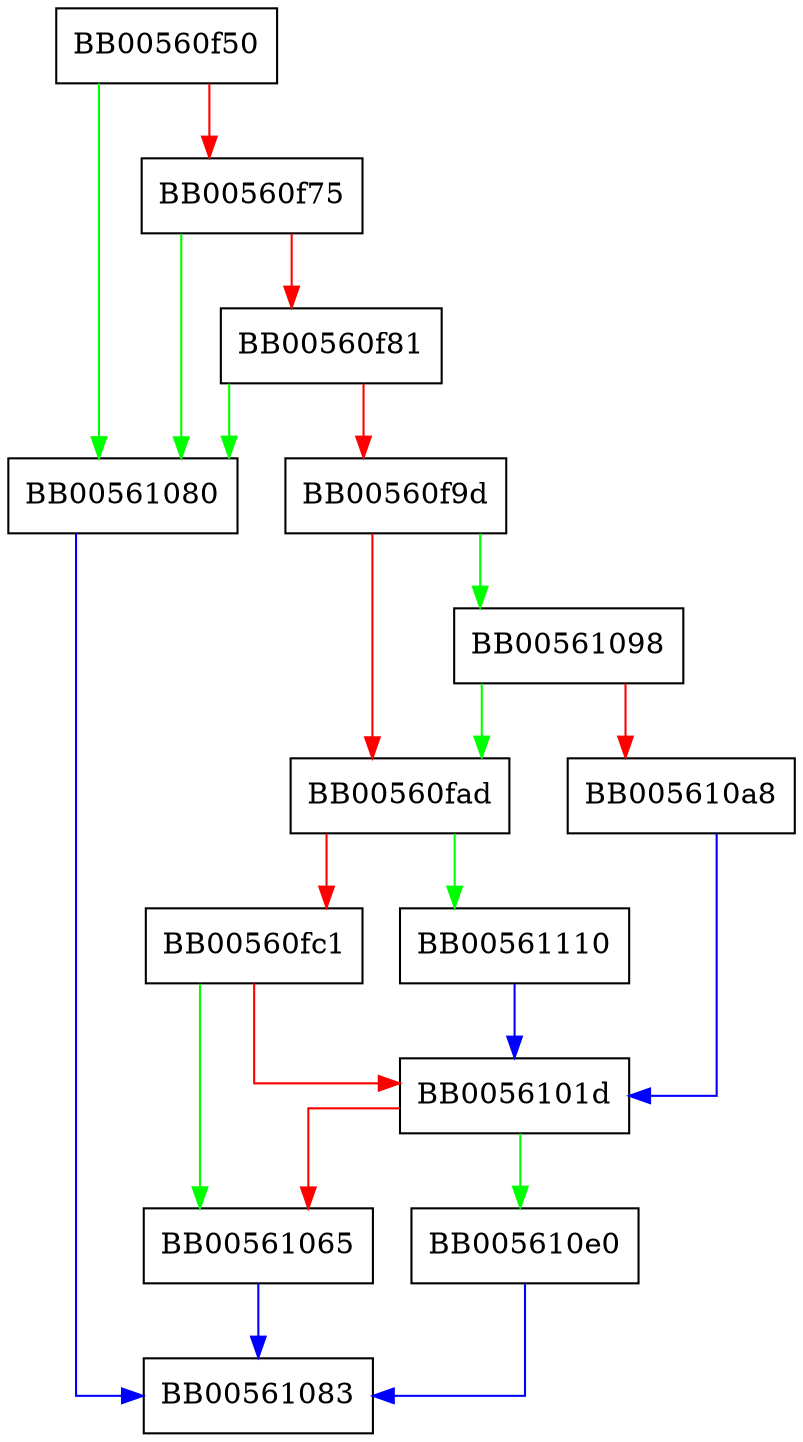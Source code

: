 digraph verify_signature {
  node [shape="box"];
  graph [splines=ortho];
  BB00560f50 -> BB00561080 [color="green"];
  BB00560f50 -> BB00560f75 [color="red"];
  BB00560f75 -> BB00561080 [color="green"];
  BB00560f75 -> BB00560f81 [color="red"];
  BB00560f81 -> BB00561080 [color="green"];
  BB00560f81 -> BB00560f9d [color="red"];
  BB00560f9d -> BB00561098 [color="green"];
  BB00560f9d -> BB00560fad [color="red"];
  BB00560fad -> BB00561110 [color="green"];
  BB00560fad -> BB00560fc1 [color="red"];
  BB00560fc1 -> BB00561065 [color="green"];
  BB00560fc1 -> BB0056101d [color="red"];
  BB0056101d -> BB005610e0 [color="green"];
  BB0056101d -> BB00561065 [color="red"];
  BB00561065 -> BB00561083 [color="blue"];
  BB00561080 -> BB00561083 [color="blue"];
  BB00561098 -> BB00560fad [color="green"];
  BB00561098 -> BB005610a8 [color="red"];
  BB005610a8 -> BB0056101d [color="blue"];
  BB005610e0 -> BB00561083 [color="blue"];
  BB00561110 -> BB0056101d [color="blue"];
}